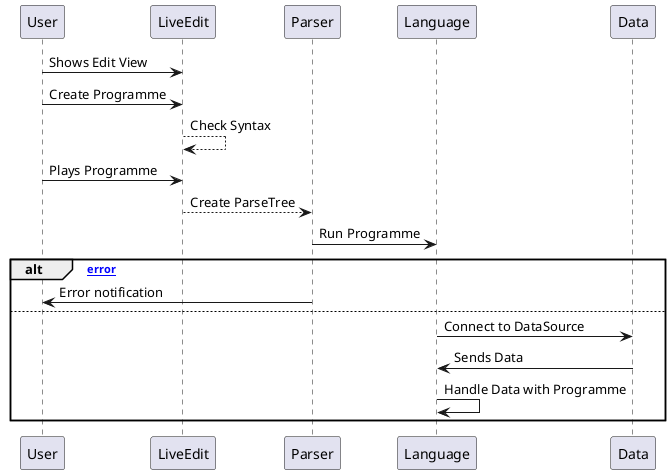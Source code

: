@startuml
User -> LiveEdit: Shows Edit View
User -> LiveEdit: Create Programme
LiveEdit --> LiveEdit: Check Syntax
User -> LiveEdit: Plays Programme
LiveEdit --> Parser: Create ParseTree
Parser -> Language: Run Programme
alt [error]
Parser -> User: Error notification
else
Language -> Data: Connect to DataSource
Language <- Data: Sends Data
Language -> Language: Handle Data with Programme
end
@enduml